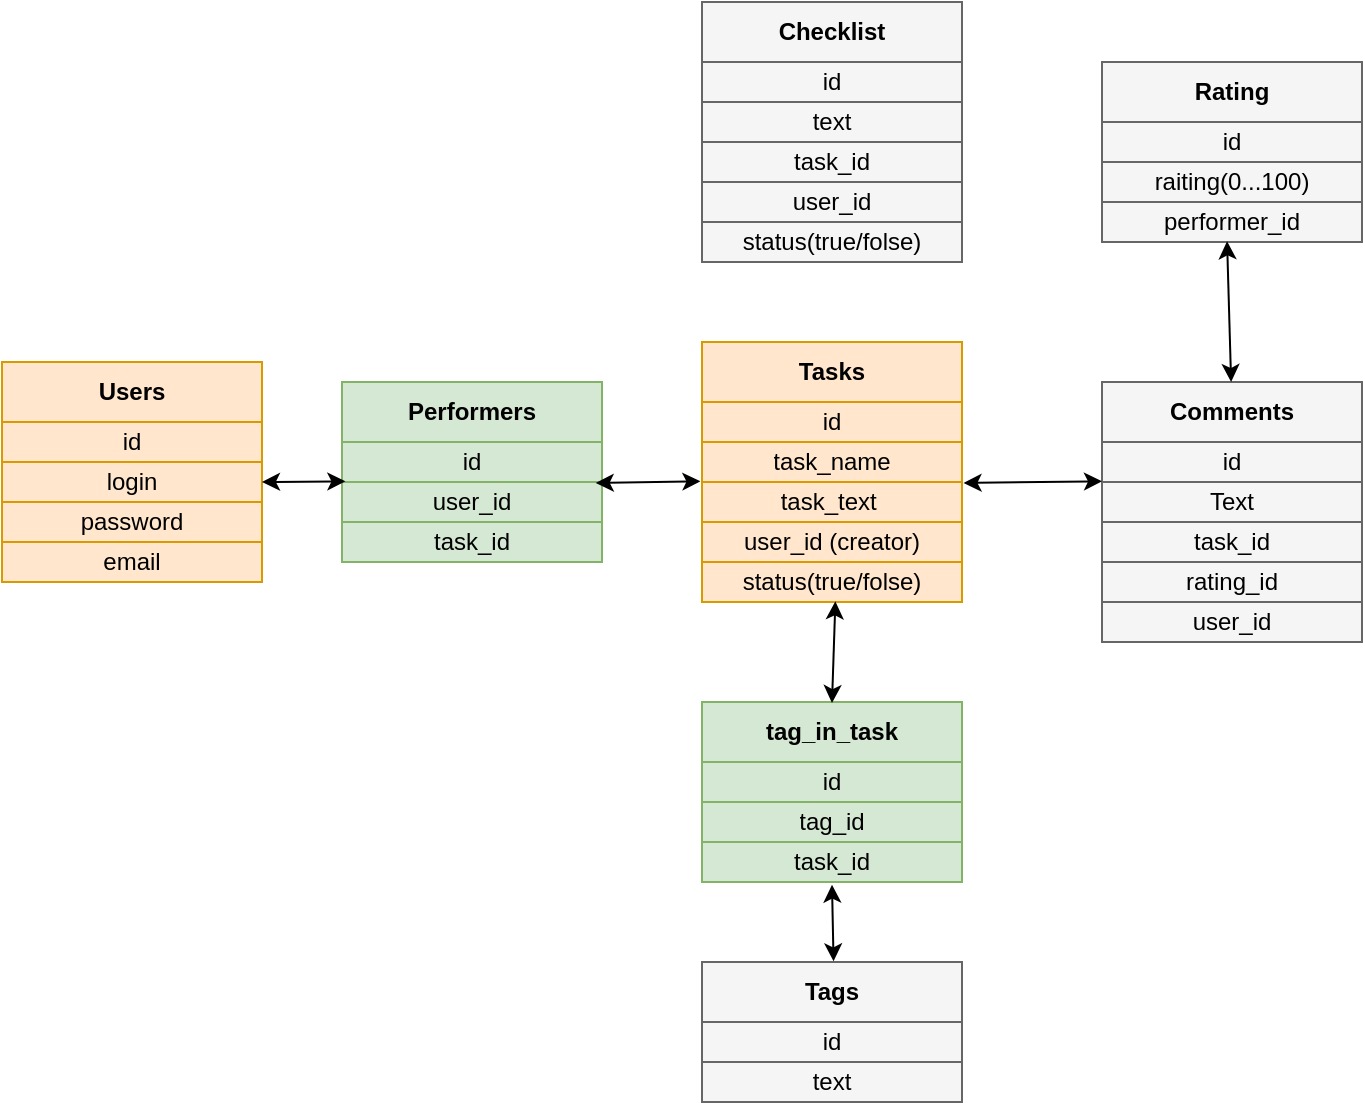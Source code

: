 <mxfile version="14.7.6" type="github">
  <diagram id="TKM9fyRNgytMiwqLN_YC" name="Page-1">
    <mxGraphModel dx="1125" dy="672" grid="1" gridSize="10" guides="1" tooltips="1" connect="1" arrows="1" fold="1" page="1" pageScale="1" pageWidth="827" pageHeight="1169" math="0" shadow="0">
      <root>
        <mxCell id="0" />
        <mxCell id="1" parent="0" />
        <mxCell id="CdqwIuBES7VoHchYH93X-45" value="" style="shape=table;html=1;whiteSpace=wrap;startSize=0;container=1;collapsible=0;childLayout=tableLayout;fillColor=#ffe6cc;strokeColor=#d79b00;" vertex="1" parent="1">
          <mxGeometry x="420" y="180" width="130" height="130" as="geometry" />
        </mxCell>
        <mxCell id="CdqwIuBES7VoHchYH93X-46" value="" style="shape=partialRectangle;html=1;whiteSpace=wrap;collapsible=0;dropTarget=0;pointerEvents=0;fillColor=none;top=0;left=0;bottom=0;right=0;points=[[0,0.5],[1,0.5]];portConstraint=eastwest;" vertex="1" parent="CdqwIuBES7VoHchYH93X-45">
          <mxGeometry width="130" height="30" as="geometry" />
        </mxCell>
        <mxCell id="CdqwIuBES7VoHchYH93X-47" value="&lt;b&gt;Tasks&lt;/b&gt;" style="shape=partialRectangle;html=1;whiteSpace=wrap;connectable=0;overflow=hidden;fillColor=none;top=0;left=0;bottom=0;right=0;" vertex="1" parent="CdqwIuBES7VoHchYH93X-46">
          <mxGeometry width="130" height="30" as="geometry" />
        </mxCell>
        <mxCell id="CdqwIuBES7VoHchYH93X-90" style="shape=partialRectangle;html=1;whiteSpace=wrap;collapsible=0;dropTarget=0;pointerEvents=0;fillColor=none;top=0;left=0;bottom=0;right=0;points=[[0,0.5],[1,0.5]];portConstraint=eastwest;" vertex="1" parent="CdqwIuBES7VoHchYH93X-45">
          <mxGeometry y="30" width="130" height="20" as="geometry" />
        </mxCell>
        <mxCell id="CdqwIuBES7VoHchYH93X-91" value="id" style="shape=partialRectangle;html=1;whiteSpace=wrap;connectable=0;overflow=hidden;fillColor=none;top=0;left=0;bottom=0;right=0;" vertex="1" parent="CdqwIuBES7VoHchYH93X-90">
          <mxGeometry width="130" height="20" as="geometry" />
        </mxCell>
        <mxCell id="CdqwIuBES7VoHchYH93X-48" value="" style="shape=partialRectangle;html=1;whiteSpace=wrap;collapsible=0;dropTarget=0;pointerEvents=0;fillColor=none;top=0;left=0;bottom=0;right=0;points=[[0,0.5],[1,0.5]];portConstraint=eastwest;" vertex="1" parent="CdqwIuBES7VoHchYH93X-45">
          <mxGeometry y="50" width="130" height="20" as="geometry" />
        </mxCell>
        <mxCell id="CdqwIuBES7VoHchYH93X-49" value="task_name" style="shape=partialRectangle;html=1;whiteSpace=wrap;connectable=0;overflow=hidden;fillColor=none;top=0;left=0;bottom=0;right=0;" vertex="1" parent="CdqwIuBES7VoHchYH93X-48">
          <mxGeometry width="130" height="20" as="geometry" />
        </mxCell>
        <mxCell id="CdqwIuBES7VoHchYH93X-50" value="" style="shape=partialRectangle;html=1;whiteSpace=wrap;collapsible=0;dropTarget=0;pointerEvents=0;fillColor=none;top=0;left=0;bottom=0;right=0;points=[[0,0.5],[1,0.5]];portConstraint=eastwest;" vertex="1" parent="CdqwIuBES7VoHchYH93X-45">
          <mxGeometry y="70" width="130" height="20" as="geometry" />
        </mxCell>
        <mxCell id="CdqwIuBES7VoHchYH93X-51" value="task_text&amp;nbsp;" style="shape=partialRectangle;html=1;whiteSpace=wrap;connectable=0;overflow=hidden;fillColor=none;top=0;left=0;bottom=0;right=0;" vertex="1" parent="CdqwIuBES7VoHchYH93X-50">
          <mxGeometry width="130" height="20" as="geometry" />
        </mxCell>
        <mxCell id="CdqwIuBES7VoHchYH93X-52" value="" style="shape=partialRectangle;html=1;whiteSpace=wrap;collapsible=0;dropTarget=0;pointerEvents=0;fillColor=none;top=0;left=0;bottom=0;right=0;points=[[0,0.5],[1,0.5]];portConstraint=eastwest;" vertex="1" parent="CdqwIuBES7VoHchYH93X-45">
          <mxGeometry y="90" width="130" height="20" as="geometry" />
        </mxCell>
        <mxCell id="CdqwIuBES7VoHchYH93X-53" value="user_id (creator)" style="shape=partialRectangle;html=1;whiteSpace=wrap;connectable=0;overflow=hidden;fillColor=none;top=0;left=0;bottom=0;right=0;" vertex="1" parent="CdqwIuBES7VoHchYH93X-52">
          <mxGeometry width="130" height="20" as="geometry" />
        </mxCell>
        <mxCell id="CdqwIuBES7VoHchYH93X-71" style="shape=partialRectangle;html=1;whiteSpace=wrap;collapsible=0;dropTarget=0;pointerEvents=0;fillColor=none;top=0;left=0;bottom=0;right=0;points=[[0,0.5],[1,0.5]];portConstraint=eastwest;" vertex="1" parent="CdqwIuBES7VoHchYH93X-45">
          <mxGeometry y="110" width="130" height="20" as="geometry" />
        </mxCell>
        <mxCell id="CdqwIuBES7VoHchYH93X-72" value="status(true/folse)" style="shape=partialRectangle;html=1;whiteSpace=wrap;connectable=0;overflow=hidden;fillColor=none;top=0;left=0;bottom=0;right=0;" vertex="1" parent="CdqwIuBES7VoHchYH93X-71">
          <mxGeometry width="130" height="20" as="geometry" />
        </mxCell>
        <mxCell id="CdqwIuBES7VoHchYH93X-73" value="" style="shape=table;html=1;whiteSpace=wrap;startSize=0;container=1;collapsible=0;childLayout=tableLayout;fillColor=#ffe6cc;strokeColor=#d79b00;" vertex="1" parent="1">
          <mxGeometry x="70" y="190" width="130" height="110" as="geometry" />
        </mxCell>
        <mxCell id="CdqwIuBES7VoHchYH93X-74" value="" style="shape=partialRectangle;html=1;whiteSpace=wrap;collapsible=0;dropTarget=0;pointerEvents=0;fillColor=none;top=0;left=0;bottom=0;right=0;points=[[0,0.5],[1,0.5]];portConstraint=eastwest;" vertex="1" parent="CdqwIuBES7VoHchYH93X-73">
          <mxGeometry width="130" height="30" as="geometry" />
        </mxCell>
        <mxCell id="CdqwIuBES7VoHchYH93X-75" value="&lt;b&gt;Users&lt;/b&gt;" style="shape=partialRectangle;html=1;whiteSpace=wrap;connectable=0;overflow=hidden;fillColor=none;top=0;left=0;bottom=0;right=0;" vertex="1" parent="CdqwIuBES7VoHchYH93X-74">
          <mxGeometry width="130" height="30" as="geometry" />
        </mxCell>
        <mxCell id="CdqwIuBES7VoHchYH93X-88" style="shape=partialRectangle;html=1;whiteSpace=wrap;collapsible=0;dropTarget=0;pointerEvents=0;fillColor=none;top=0;left=0;bottom=0;right=0;points=[[0,0.5],[1,0.5]];portConstraint=eastwest;" vertex="1" parent="CdqwIuBES7VoHchYH93X-73">
          <mxGeometry y="30" width="130" height="20" as="geometry" />
        </mxCell>
        <mxCell id="CdqwIuBES7VoHchYH93X-89" value="id" style="shape=partialRectangle;html=1;whiteSpace=wrap;connectable=0;overflow=hidden;fillColor=none;top=0;left=0;bottom=0;right=0;" vertex="1" parent="CdqwIuBES7VoHchYH93X-88">
          <mxGeometry width="130" height="20" as="geometry" />
        </mxCell>
        <mxCell id="CdqwIuBES7VoHchYH93X-76" value="" style="shape=partialRectangle;html=1;whiteSpace=wrap;collapsible=0;dropTarget=0;pointerEvents=0;fillColor=none;top=0;left=0;bottom=0;right=0;points=[[0,0.5],[1,0.5]];portConstraint=eastwest;" vertex="1" parent="CdqwIuBES7VoHchYH93X-73">
          <mxGeometry y="50" width="130" height="20" as="geometry" />
        </mxCell>
        <mxCell id="CdqwIuBES7VoHchYH93X-77" value="login" style="shape=partialRectangle;html=1;whiteSpace=wrap;connectable=0;overflow=hidden;fillColor=none;top=0;left=0;bottom=0;right=0;" vertex="1" parent="CdqwIuBES7VoHchYH93X-76">
          <mxGeometry width="130" height="20" as="geometry" />
        </mxCell>
        <mxCell id="CdqwIuBES7VoHchYH93X-78" value="" style="shape=partialRectangle;html=1;whiteSpace=wrap;collapsible=0;dropTarget=0;pointerEvents=0;fillColor=none;top=0;left=0;bottom=0;right=0;points=[[0,0.5],[1,0.5]];portConstraint=eastwest;" vertex="1" parent="CdqwIuBES7VoHchYH93X-73">
          <mxGeometry y="70" width="130" height="20" as="geometry" />
        </mxCell>
        <mxCell id="CdqwIuBES7VoHchYH93X-79" value="password" style="shape=partialRectangle;html=1;whiteSpace=wrap;connectable=0;overflow=hidden;fillColor=none;top=0;left=0;bottom=0;right=0;" vertex="1" parent="CdqwIuBES7VoHchYH93X-78">
          <mxGeometry width="130" height="20" as="geometry" />
        </mxCell>
        <mxCell id="CdqwIuBES7VoHchYH93X-80" value="" style="shape=partialRectangle;html=1;whiteSpace=wrap;collapsible=0;dropTarget=0;pointerEvents=0;fillColor=none;top=0;left=0;bottom=0;right=0;points=[[0,0.5],[1,0.5]];portConstraint=eastwest;" vertex="1" parent="CdqwIuBES7VoHchYH93X-73">
          <mxGeometry y="90" width="130" height="20" as="geometry" />
        </mxCell>
        <mxCell id="CdqwIuBES7VoHchYH93X-81" value="email" style="shape=partialRectangle;html=1;whiteSpace=wrap;connectable=0;overflow=hidden;fillColor=none;top=0;left=0;bottom=0;right=0;" vertex="1" parent="CdqwIuBES7VoHchYH93X-80">
          <mxGeometry width="130" height="20" as="geometry" />
        </mxCell>
        <mxCell id="CdqwIuBES7VoHchYH93X-112" value="" style="shape=table;html=1;whiteSpace=wrap;startSize=0;container=1;collapsible=0;childLayout=tableLayout;fillColor=#d5e8d4;strokeColor=#82b366;" vertex="1" parent="1">
          <mxGeometry x="240" y="200" width="130" height="90" as="geometry" />
        </mxCell>
        <mxCell id="CdqwIuBES7VoHchYH93X-113" value="" style="shape=partialRectangle;html=1;whiteSpace=wrap;collapsible=0;dropTarget=0;pointerEvents=0;fillColor=none;top=0;left=0;bottom=0;right=0;points=[[0,0.5],[1,0.5]];portConstraint=eastwest;" vertex="1" parent="CdqwIuBES7VoHchYH93X-112">
          <mxGeometry width="130" height="30" as="geometry" />
        </mxCell>
        <mxCell id="CdqwIuBES7VoHchYH93X-114" value="&lt;b&gt;Performers&lt;/b&gt;" style="shape=partialRectangle;html=1;whiteSpace=wrap;connectable=0;overflow=hidden;fillColor=none;top=0;left=0;bottom=0;right=0;" vertex="1" parent="CdqwIuBES7VoHchYH93X-113">
          <mxGeometry width="130" height="30" as="geometry" />
        </mxCell>
        <mxCell id="CdqwIuBES7VoHchYH93X-115" style="shape=partialRectangle;html=1;whiteSpace=wrap;collapsible=0;dropTarget=0;pointerEvents=0;fillColor=none;top=0;left=0;bottom=0;right=0;points=[[0,0.5],[1,0.5]];portConstraint=eastwest;" vertex="1" parent="CdqwIuBES7VoHchYH93X-112">
          <mxGeometry y="30" width="130" height="20" as="geometry" />
        </mxCell>
        <mxCell id="CdqwIuBES7VoHchYH93X-116" value="id" style="shape=partialRectangle;html=1;whiteSpace=wrap;connectable=0;overflow=hidden;fillColor=none;top=0;left=0;bottom=0;right=0;" vertex="1" parent="CdqwIuBES7VoHchYH93X-115">
          <mxGeometry width="130" height="20" as="geometry" />
        </mxCell>
        <mxCell id="CdqwIuBES7VoHchYH93X-117" value="" style="shape=partialRectangle;html=1;whiteSpace=wrap;collapsible=0;dropTarget=0;pointerEvents=0;fillColor=none;top=0;left=0;bottom=0;right=0;points=[[0,0.5],[1,0.5]];portConstraint=eastwest;" vertex="1" parent="CdqwIuBES7VoHchYH93X-112">
          <mxGeometry y="50" width="130" height="20" as="geometry" />
        </mxCell>
        <mxCell id="CdqwIuBES7VoHchYH93X-118" value="user_id" style="shape=partialRectangle;html=1;whiteSpace=wrap;connectable=0;overflow=hidden;fillColor=none;top=0;left=0;bottom=0;right=0;" vertex="1" parent="CdqwIuBES7VoHchYH93X-117">
          <mxGeometry width="130" height="20" as="geometry" />
        </mxCell>
        <mxCell id="CdqwIuBES7VoHchYH93X-119" value="" style="shape=partialRectangle;html=1;whiteSpace=wrap;collapsible=0;dropTarget=0;pointerEvents=0;fillColor=none;top=0;left=0;bottom=0;right=0;points=[[0,0.5],[1,0.5]];portConstraint=eastwest;" vertex="1" parent="CdqwIuBES7VoHchYH93X-112">
          <mxGeometry y="70" width="130" height="20" as="geometry" />
        </mxCell>
        <mxCell id="CdqwIuBES7VoHchYH93X-120" value="task_id" style="shape=partialRectangle;html=1;whiteSpace=wrap;connectable=0;overflow=hidden;fillColor=none;top=0;left=0;bottom=0;right=0;" vertex="1" parent="CdqwIuBES7VoHchYH93X-119">
          <mxGeometry width="130" height="20" as="geometry" />
        </mxCell>
        <mxCell id="CdqwIuBES7VoHchYH93X-124" value="" style="endArrow=classic;startArrow=classic;html=1;entryX=-0.006;entryY=0.983;entryDx=0;entryDy=0;entryPerimeter=0;exitX=0.976;exitY=1.025;exitDx=0;exitDy=0;exitPerimeter=0;" edge="1" parent="1" source="CdqwIuBES7VoHchYH93X-115" target="CdqwIuBES7VoHchYH93X-48">
          <mxGeometry width="50" height="50" relative="1" as="geometry">
            <mxPoint x="470" y="250" as="sourcePoint" />
            <mxPoint x="560" y="220" as="targetPoint" />
          </mxGeometry>
        </mxCell>
        <mxCell id="CdqwIuBES7VoHchYH93X-125" value="" style="endArrow=classic;startArrow=classic;html=1;entryX=0.013;entryY=-0.017;entryDx=0;entryDy=0;entryPerimeter=0;exitX=1;exitY=0.5;exitDx=0;exitDy=0;" edge="1" parent="1" source="CdqwIuBES7VoHchYH93X-76" target="CdqwIuBES7VoHchYH93X-117">
          <mxGeometry width="50" height="50" relative="1" as="geometry">
            <mxPoint x="220" y="250" as="sourcePoint" />
            <mxPoint x="330" y="250" as="targetPoint" />
          </mxGeometry>
        </mxCell>
        <mxCell id="CdqwIuBES7VoHchYH93X-134" value="" style="shape=table;html=1;whiteSpace=wrap;startSize=0;container=1;collapsible=0;childLayout=tableLayout;fillColor=#f5f5f5;strokeColor=#666666;fontColor=#333333;" vertex="1" parent="1">
          <mxGeometry x="420" y="490" width="130" height="70" as="geometry" />
        </mxCell>
        <mxCell id="CdqwIuBES7VoHchYH93X-135" value="" style="shape=partialRectangle;html=1;whiteSpace=wrap;collapsible=0;dropTarget=0;pointerEvents=0;fillColor=none;top=0;left=0;bottom=0;right=0;points=[[0,0.5],[1,0.5]];portConstraint=eastwest;" vertex="1" parent="CdqwIuBES7VoHchYH93X-134">
          <mxGeometry width="130" height="30" as="geometry" />
        </mxCell>
        <mxCell id="CdqwIuBES7VoHchYH93X-136" value="&lt;b&gt;Tags&lt;/b&gt;" style="shape=partialRectangle;html=1;whiteSpace=wrap;connectable=0;overflow=hidden;fillColor=none;top=0;left=0;bottom=0;right=0;" vertex="1" parent="CdqwIuBES7VoHchYH93X-135">
          <mxGeometry width="130" height="30" as="geometry" />
        </mxCell>
        <mxCell id="CdqwIuBES7VoHchYH93X-137" style="shape=partialRectangle;html=1;whiteSpace=wrap;collapsible=0;dropTarget=0;pointerEvents=0;fillColor=none;top=0;left=0;bottom=0;right=0;points=[[0,0.5],[1,0.5]];portConstraint=eastwest;" vertex="1" parent="CdqwIuBES7VoHchYH93X-134">
          <mxGeometry y="30" width="130" height="20" as="geometry" />
        </mxCell>
        <mxCell id="CdqwIuBES7VoHchYH93X-138" value="id" style="shape=partialRectangle;html=1;whiteSpace=wrap;connectable=0;overflow=hidden;fillColor=none;top=0;left=0;bottom=0;right=0;" vertex="1" parent="CdqwIuBES7VoHchYH93X-137">
          <mxGeometry width="130" height="20" as="geometry" />
        </mxCell>
        <mxCell id="CdqwIuBES7VoHchYH93X-139" value="" style="shape=partialRectangle;html=1;whiteSpace=wrap;collapsible=0;dropTarget=0;pointerEvents=0;fillColor=none;top=0;left=0;bottom=0;right=0;points=[[0,0.5],[1,0.5]];portConstraint=eastwest;" vertex="1" parent="CdqwIuBES7VoHchYH93X-134">
          <mxGeometry y="50" width="130" height="20" as="geometry" />
        </mxCell>
        <mxCell id="CdqwIuBES7VoHchYH93X-140" value="text" style="shape=partialRectangle;html=1;whiteSpace=wrap;connectable=0;overflow=hidden;fillColor=none;top=0;left=0;bottom=0;right=0;" vertex="1" parent="CdqwIuBES7VoHchYH93X-139">
          <mxGeometry width="130" height="20" as="geometry" />
        </mxCell>
        <mxCell id="CdqwIuBES7VoHchYH93X-143" value="" style="shape=table;html=1;whiteSpace=wrap;startSize=0;container=1;collapsible=0;childLayout=tableLayout;fillColor=#d5e8d4;strokeColor=#82b366;" vertex="1" parent="1">
          <mxGeometry x="420" y="360" width="130" height="90" as="geometry" />
        </mxCell>
        <mxCell id="CdqwIuBES7VoHchYH93X-144" value="" style="shape=partialRectangle;html=1;whiteSpace=wrap;collapsible=0;dropTarget=0;pointerEvents=0;fillColor=none;top=0;left=0;bottom=0;right=0;points=[[0,0.5],[1,0.5]];portConstraint=eastwest;" vertex="1" parent="CdqwIuBES7VoHchYH93X-143">
          <mxGeometry width="130" height="30" as="geometry" />
        </mxCell>
        <mxCell id="CdqwIuBES7VoHchYH93X-145" value="&lt;b&gt;tag_in_task&lt;/b&gt;" style="shape=partialRectangle;html=1;whiteSpace=wrap;connectable=0;overflow=hidden;fillColor=none;top=0;left=0;bottom=0;right=0;" vertex="1" parent="CdqwIuBES7VoHchYH93X-144">
          <mxGeometry width="130" height="30" as="geometry" />
        </mxCell>
        <mxCell id="CdqwIuBES7VoHchYH93X-146" style="shape=partialRectangle;html=1;whiteSpace=wrap;collapsible=0;dropTarget=0;pointerEvents=0;fillColor=none;top=0;left=0;bottom=0;right=0;points=[[0,0.5],[1,0.5]];portConstraint=eastwest;" vertex="1" parent="CdqwIuBES7VoHchYH93X-143">
          <mxGeometry y="30" width="130" height="20" as="geometry" />
        </mxCell>
        <mxCell id="CdqwIuBES7VoHchYH93X-147" value="id" style="shape=partialRectangle;html=1;whiteSpace=wrap;connectable=0;overflow=hidden;fillColor=none;top=0;left=0;bottom=0;right=0;" vertex="1" parent="CdqwIuBES7VoHchYH93X-146">
          <mxGeometry width="130" height="20" as="geometry" />
        </mxCell>
        <mxCell id="CdqwIuBES7VoHchYH93X-148" value="" style="shape=partialRectangle;html=1;whiteSpace=wrap;collapsible=0;dropTarget=0;pointerEvents=0;fillColor=none;top=0;left=0;bottom=0;right=0;points=[[0,0.5],[1,0.5]];portConstraint=eastwest;" vertex="1" parent="CdqwIuBES7VoHchYH93X-143">
          <mxGeometry y="50" width="130" height="20" as="geometry" />
        </mxCell>
        <mxCell id="CdqwIuBES7VoHchYH93X-149" value="tag_id" style="shape=partialRectangle;html=1;whiteSpace=wrap;connectable=0;overflow=hidden;fillColor=none;top=0;left=0;bottom=0;right=0;" vertex="1" parent="CdqwIuBES7VoHchYH93X-148">
          <mxGeometry width="130" height="20" as="geometry" />
        </mxCell>
        <mxCell id="CdqwIuBES7VoHchYH93X-150" value="" style="shape=partialRectangle;html=1;whiteSpace=wrap;collapsible=0;dropTarget=0;pointerEvents=0;fillColor=none;top=0;left=0;bottom=0;right=0;points=[[0,0.5],[1,0.5]];portConstraint=eastwest;" vertex="1" parent="CdqwIuBES7VoHchYH93X-143">
          <mxGeometry y="70" width="130" height="20" as="geometry" />
        </mxCell>
        <mxCell id="CdqwIuBES7VoHchYH93X-151" value="task_id" style="shape=partialRectangle;html=1;whiteSpace=wrap;connectable=0;overflow=hidden;fillColor=none;top=0;left=0;bottom=0;right=0;" vertex="1" parent="CdqwIuBES7VoHchYH93X-150">
          <mxGeometry width="130" height="20" as="geometry" />
        </mxCell>
        <mxCell id="CdqwIuBES7VoHchYH93X-153" value="" style="endArrow=classic;startArrow=classic;html=1;exitX=0.5;exitY=0.017;exitDx=0;exitDy=0;exitPerimeter=0;entryX=0.513;entryY=0.983;entryDx=0;entryDy=0;entryPerimeter=0;" edge="1" parent="1" source="CdqwIuBES7VoHchYH93X-144" target="CdqwIuBES7VoHchYH93X-71">
          <mxGeometry width="50" height="50" relative="1" as="geometry">
            <mxPoint x="660" y="380" as="sourcePoint" />
            <mxPoint x="710" y="330" as="targetPoint" />
          </mxGeometry>
        </mxCell>
        <mxCell id="CdqwIuBES7VoHchYH93X-154" value="" style="endArrow=classic;startArrow=classic;html=1;entryX=0.5;entryY=1.067;entryDx=0;entryDy=0;entryPerimeter=0;exitX=0.506;exitY=-0.011;exitDx=0;exitDy=0;exitPerimeter=0;" edge="1" parent="1" source="CdqwIuBES7VoHchYH93X-135" target="CdqwIuBES7VoHchYH93X-150">
          <mxGeometry width="50" height="50" relative="1" as="geometry">
            <mxPoint x="626" y="490" as="sourcePoint" />
            <mxPoint x="611" y="460" as="targetPoint" />
          </mxGeometry>
        </mxCell>
        <mxCell id="CdqwIuBES7VoHchYH93X-155" value="" style="shape=table;html=1;whiteSpace=wrap;startSize=0;container=1;collapsible=0;childLayout=tableLayout;fillColor=#f5f5f5;strokeColor=#666666;fontColor=#333333;" vertex="1" parent="1">
          <mxGeometry x="620" y="40" width="130" height="90" as="geometry" />
        </mxCell>
        <mxCell id="CdqwIuBES7VoHchYH93X-156" value="" style="shape=partialRectangle;html=1;whiteSpace=wrap;collapsible=0;dropTarget=0;pointerEvents=0;fillColor=none;top=0;left=0;bottom=0;right=0;points=[[0,0.5],[1,0.5]];portConstraint=eastwest;" vertex="1" parent="CdqwIuBES7VoHchYH93X-155">
          <mxGeometry width="130" height="30" as="geometry" />
        </mxCell>
        <mxCell id="CdqwIuBES7VoHchYH93X-157" value="&lt;b&gt;Rating&lt;/b&gt;" style="shape=partialRectangle;html=1;whiteSpace=wrap;connectable=0;overflow=hidden;fillColor=none;top=0;left=0;bottom=0;right=0;" vertex="1" parent="CdqwIuBES7VoHchYH93X-156">
          <mxGeometry width="130" height="30" as="geometry" />
        </mxCell>
        <mxCell id="CdqwIuBES7VoHchYH93X-158" style="shape=partialRectangle;html=1;whiteSpace=wrap;collapsible=0;dropTarget=0;pointerEvents=0;fillColor=none;top=0;left=0;bottom=0;right=0;points=[[0,0.5],[1,0.5]];portConstraint=eastwest;" vertex="1" parent="CdqwIuBES7VoHchYH93X-155">
          <mxGeometry y="30" width="130" height="20" as="geometry" />
        </mxCell>
        <mxCell id="CdqwIuBES7VoHchYH93X-159" value="id" style="shape=partialRectangle;html=1;whiteSpace=wrap;connectable=0;overflow=hidden;fillColor=none;top=0;left=0;bottom=0;right=0;" vertex="1" parent="CdqwIuBES7VoHchYH93X-158">
          <mxGeometry width="130" height="20" as="geometry" />
        </mxCell>
        <mxCell id="CdqwIuBES7VoHchYH93X-160" value="" style="shape=partialRectangle;html=1;whiteSpace=wrap;collapsible=0;dropTarget=0;pointerEvents=0;fillColor=none;top=0;left=0;bottom=0;right=0;points=[[0,0.5],[1,0.5]];portConstraint=eastwest;" vertex="1" parent="CdqwIuBES7VoHchYH93X-155">
          <mxGeometry y="50" width="130" height="20" as="geometry" />
        </mxCell>
        <mxCell id="CdqwIuBES7VoHchYH93X-161" value="raiting(0...100)" style="shape=partialRectangle;html=1;whiteSpace=wrap;connectable=0;overflow=hidden;fillColor=none;top=0;left=0;bottom=0;right=0;" vertex="1" parent="CdqwIuBES7VoHchYH93X-160">
          <mxGeometry width="130" height="20" as="geometry" />
        </mxCell>
        <mxCell id="CdqwIuBES7VoHchYH93X-162" value="" style="shape=partialRectangle;html=1;whiteSpace=wrap;collapsible=0;dropTarget=0;pointerEvents=0;fillColor=none;top=0;left=0;bottom=0;right=0;points=[[0,0.5],[1,0.5]];portConstraint=eastwest;" vertex="1" parent="CdqwIuBES7VoHchYH93X-155">
          <mxGeometry y="70" width="130" height="20" as="geometry" />
        </mxCell>
        <mxCell id="CdqwIuBES7VoHchYH93X-163" value="performer_id" style="shape=partialRectangle;html=1;whiteSpace=wrap;connectable=0;overflow=hidden;fillColor=none;top=0;left=0;bottom=0;right=0;" vertex="1" parent="CdqwIuBES7VoHchYH93X-162">
          <mxGeometry width="130" height="20" as="geometry" />
        </mxCell>
        <mxCell id="CdqwIuBES7VoHchYH93X-164" value="" style="shape=table;html=1;whiteSpace=wrap;startSize=0;container=1;collapsible=0;childLayout=tableLayout;fillColor=#f5f5f5;strokeColor=#666666;fontColor=#333333;" vertex="1" parent="1">
          <mxGeometry x="620" y="200" width="130" height="130" as="geometry" />
        </mxCell>
        <mxCell id="CdqwIuBES7VoHchYH93X-165" value="" style="shape=partialRectangle;html=1;whiteSpace=wrap;collapsible=0;dropTarget=0;pointerEvents=0;fillColor=none;top=0;left=0;bottom=0;right=0;points=[[0,0.5],[1,0.5]];portConstraint=eastwest;" vertex="1" parent="CdqwIuBES7VoHchYH93X-164">
          <mxGeometry width="130" height="30" as="geometry" />
        </mxCell>
        <mxCell id="CdqwIuBES7VoHchYH93X-166" value="&lt;b&gt;Сomments&lt;/b&gt;" style="shape=partialRectangle;html=1;whiteSpace=wrap;connectable=0;overflow=hidden;fillColor=none;top=0;left=0;bottom=0;right=0;" vertex="1" parent="CdqwIuBES7VoHchYH93X-165">
          <mxGeometry width="130" height="30" as="geometry" />
        </mxCell>
        <mxCell id="CdqwIuBES7VoHchYH93X-167" style="shape=partialRectangle;html=1;whiteSpace=wrap;collapsible=0;dropTarget=0;pointerEvents=0;fillColor=none;top=0;left=0;bottom=0;right=0;points=[[0,0.5],[1,0.5]];portConstraint=eastwest;" vertex="1" parent="CdqwIuBES7VoHchYH93X-164">
          <mxGeometry y="30" width="130" height="20" as="geometry" />
        </mxCell>
        <mxCell id="CdqwIuBES7VoHchYH93X-168" value="id" style="shape=partialRectangle;html=1;whiteSpace=wrap;connectable=0;overflow=hidden;fillColor=none;top=0;left=0;bottom=0;right=0;" vertex="1" parent="CdqwIuBES7VoHchYH93X-167">
          <mxGeometry width="130" height="20" as="geometry" />
        </mxCell>
        <mxCell id="CdqwIuBES7VoHchYH93X-169" value="" style="shape=partialRectangle;html=1;whiteSpace=wrap;collapsible=0;dropTarget=0;pointerEvents=0;fillColor=none;top=0;left=0;bottom=0;right=0;points=[[0,0.5],[1,0.5]];portConstraint=eastwest;" vertex="1" parent="CdqwIuBES7VoHchYH93X-164">
          <mxGeometry y="50" width="130" height="20" as="geometry" />
        </mxCell>
        <mxCell id="CdqwIuBES7VoHchYH93X-170" value="Text" style="shape=partialRectangle;html=1;whiteSpace=wrap;connectable=0;overflow=hidden;fillColor=none;top=0;left=0;bottom=0;right=0;" vertex="1" parent="CdqwIuBES7VoHchYH93X-169">
          <mxGeometry width="130" height="20" as="geometry" />
        </mxCell>
        <mxCell id="CdqwIuBES7VoHchYH93X-171" value="" style="shape=partialRectangle;html=1;whiteSpace=wrap;collapsible=0;dropTarget=0;pointerEvents=0;fillColor=none;top=0;left=0;bottom=0;right=0;points=[[0,0.5],[1,0.5]];portConstraint=eastwest;" vertex="1" parent="CdqwIuBES7VoHchYH93X-164">
          <mxGeometry y="70" width="130" height="20" as="geometry" />
        </mxCell>
        <mxCell id="CdqwIuBES7VoHchYH93X-172" value="task_id" style="shape=partialRectangle;html=1;whiteSpace=wrap;connectable=0;overflow=hidden;fillColor=none;top=0;left=0;bottom=0;right=0;" vertex="1" parent="CdqwIuBES7VoHchYH93X-171">
          <mxGeometry width="130" height="20" as="geometry" />
        </mxCell>
        <mxCell id="CdqwIuBES7VoHchYH93X-189" style="shape=partialRectangle;html=1;whiteSpace=wrap;collapsible=0;dropTarget=0;pointerEvents=0;fillColor=none;top=0;left=0;bottom=0;right=0;points=[[0,0.5],[1,0.5]];portConstraint=eastwest;" vertex="1" parent="CdqwIuBES7VoHchYH93X-164">
          <mxGeometry y="90" width="130" height="20" as="geometry" />
        </mxCell>
        <mxCell id="CdqwIuBES7VoHchYH93X-190" value="rating_id" style="shape=partialRectangle;html=1;whiteSpace=wrap;connectable=0;overflow=hidden;fillColor=none;top=0;left=0;bottom=0;right=0;" vertex="1" parent="CdqwIuBES7VoHchYH93X-189">
          <mxGeometry width="130" height="20" as="geometry" />
        </mxCell>
        <mxCell id="CdqwIuBES7VoHchYH93X-174" style="shape=partialRectangle;html=1;whiteSpace=wrap;collapsible=0;dropTarget=0;pointerEvents=0;fillColor=none;top=0;left=0;bottom=0;right=0;points=[[0,0.5],[1,0.5]];portConstraint=eastwest;" vertex="1" parent="CdqwIuBES7VoHchYH93X-164">
          <mxGeometry y="110" width="130" height="20" as="geometry" />
        </mxCell>
        <mxCell id="CdqwIuBES7VoHchYH93X-175" value="user_id" style="shape=partialRectangle;html=1;whiteSpace=wrap;connectable=0;overflow=hidden;fillColor=none;top=0;left=0;bottom=0;right=0;" vertex="1" parent="CdqwIuBES7VoHchYH93X-174">
          <mxGeometry width="130" height="20" as="geometry" />
        </mxCell>
        <mxCell id="CdqwIuBES7VoHchYH93X-173" value="" style="endArrow=classic;startArrow=classic;html=1;entryX=0;entryY=-0.017;entryDx=0;entryDy=0;entryPerimeter=0;exitX=1.006;exitY=1.025;exitDx=0;exitDy=0;exitPerimeter=0;" edge="1" parent="1" source="CdqwIuBES7VoHchYH93X-48" target="CdqwIuBES7VoHchYH93X-169">
          <mxGeometry width="50" height="50" relative="1" as="geometry">
            <mxPoint x="610" y="380" as="sourcePoint" />
            <mxPoint x="660" y="330" as="targetPoint" />
          </mxGeometry>
        </mxCell>
        <mxCell id="CdqwIuBES7VoHchYH93X-176" value="" style="shape=table;html=1;whiteSpace=wrap;startSize=0;container=1;collapsible=0;childLayout=tableLayout;fillColor=#f5f5f5;strokeColor=#666666;fontColor=#333333;" vertex="1" parent="1">
          <mxGeometry x="420" y="10" width="130" height="130" as="geometry" />
        </mxCell>
        <mxCell id="CdqwIuBES7VoHchYH93X-177" value="" style="shape=partialRectangle;html=1;whiteSpace=wrap;collapsible=0;dropTarget=0;pointerEvents=0;fillColor=none;top=0;left=0;bottom=0;right=0;points=[[0,0.5],[1,0.5]];portConstraint=eastwest;" vertex="1" parent="CdqwIuBES7VoHchYH93X-176">
          <mxGeometry width="130" height="30" as="geometry" />
        </mxCell>
        <mxCell id="CdqwIuBES7VoHchYH93X-178" value="&lt;b&gt;Checklist&lt;/b&gt;" style="shape=partialRectangle;html=1;whiteSpace=wrap;connectable=0;overflow=hidden;fillColor=none;top=0;left=0;bottom=0;right=0;" vertex="1" parent="CdqwIuBES7VoHchYH93X-177">
          <mxGeometry width="130" height="30" as="geometry" />
        </mxCell>
        <mxCell id="CdqwIuBES7VoHchYH93X-179" style="shape=partialRectangle;html=1;whiteSpace=wrap;collapsible=0;dropTarget=0;pointerEvents=0;fillColor=none;top=0;left=0;bottom=0;right=0;points=[[0,0.5],[1,0.5]];portConstraint=eastwest;" vertex="1" parent="CdqwIuBES7VoHchYH93X-176">
          <mxGeometry y="30" width="130" height="20" as="geometry" />
        </mxCell>
        <mxCell id="CdqwIuBES7VoHchYH93X-180" value="id" style="shape=partialRectangle;html=1;whiteSpace=wrap;connectable=0;overflow=hidden;fillColor=none;top=0;left=0;bottom=0;right=0;" vertex="1" parent="CdqwIuBES7VoHchYH93X-179">
          <mxGeometry width="130" height="20" as="geometry" />
        </mxCell>
        <mxCell id="CdqwIuBES7VoHchYH93X-181" value="" style="shape=partialRectangle;html=1;whiteSpace=wrap;collapsible=0;dropTarget=0;pointerEvents=0;fillColor=none;top=0;left=0;bottom=0;right=0;points=[[0,0.5],[1,0.5]];portConstraint=eastwest;" vertex="1" parent="CdqwIuBES7VoHchYH93X-176">
          <mxGeometry y="50" width="130" height="20" as="geometry" />
        </mxCell>
        <mxCell id="CdqwIuBES7VoHchYH93X-182" value="text" style="shape=partialRectangle;html=1;whiteSpace=wrap;connectable=0;overflow=hidden;fillColor=none;top=0;left=0;bottom=0;right=0;" vertex="1" parent="CdqwIuBES7VoHchYH93X-181">
          <mxGeometry width="130" height="20" as="geometry" />
        </mxCell>
        <mxCell id="CdqwIuBES7VoHchYH93X-183" value="" style="shape=partialRectangle;html=1;whiteSpace=wrap;collapsible=0;dropTarget=0;pointerEvents=0;fillColor=none;top=0;left=0;bottom=0;right=0;points=[[0,0.5],[1,0.5]];portConstraint=eastwest;" vertex="1" parent="CdqwIuBES7VoHchYH93X-176">
          <mxGeometry y="70" width="130" height="20" as="geometry" />
        </mxCell>
        <mxCell id="CdqwIuBES7VoHchYH93X-184" value="task_id" style="shape=partialRectangle;html=1;whiteSpace=wrap;connectable=0;overflow=hidden;fillColor=none;top=0;left=0;bottom=0;right=0;" vertex="1" parent="CdqwIuBES7VoHchYH93X-183">
          <mxGeometry width="130" height="20" as="geometry" />
        </mxCell>
        <mxCell id="CdqwIuBES7VoHchYH93X-185" style="shape=partialRectangle;html=1;whiteSpace=wrap;collapsible=0;dropTarget=0;pointerEvents=0;fillColor=none;top=0;left=0;bottom=0;right=0;points=[[0,0.5],[1,0.5]];portConstraint=eastwest;" vertex="1" parent="CdqwIuBES7VoHchYH93X-176">
          <mxGeometry y="90" width="130" height="20" as="geometry" />
        </mxCell>
        <mxCell id="CdqwIuBES7VoHchYH93X-186" value="user_id" style="shape=partialRectangle;html=1;whiteSpace=wrap;connectable=0;overflow=hidden;fillColor=none;top=0;left=0;bottom=0;right=0;" vertex="1" parent="CdqwIuBES7VoHchYH93X-185">
          <mxGeometry width="130" height="20" as="geometry" />
        </mxCell>
        <mxCell id="CdqwIuBES7VoHchYH93X-187" style="shape=partialRectangle;html=1;whiteSpace=wrap;collapsible=0;dropTarget=0;pointerEvents=0;fillColor=none;top=0;left=0;bottom=0;right=0;points=[[0,0.5],[1,0.5]];portConstraint=eastwest;" vertex="1" parent="CdqwIuBES7VoHchYH93X-176">
          <mxGeometry y="110" width="130" height="20" as="geometry" />
        </mxCell>
        <mxCell id="CdqwIuBES7VoHchYH93X-188" value="status(true/folse)" style="shape=partialRectangle;html=1;whiteSpace=wrap;connectable=0;overflow=hidden;fillColor=none;top=0;left=0;bottom=0;right=0;" vertex="1" parent="CdqwIuBES7VoHchYH93X-187">
          <mxGeometry width="130" height="20" as="geometry" />
        </mxCell>
        <mxCell id="CdqwIuBES7VoHchYH93X-191" value="" style="endArrow=classic;startArrow=classic;html=1;entryX=0.481;entryY=0.983;entryDx=0;entryDy=0;entryPerimeter=0;" edge="1" parent="1" source="CdqwIuBES7VoHchYH93X-165" target="CdqwIuBES7VoHchYH93X-162">
          <mxGeometry width="50" height="50" relative="1" as="geometry">
            <mxPoint x="560" y="220" as="sourcePoint" />
            <mxPoint x="687" y="142" as="targetPoint" />
          </mxGeometry>
        </mxCell>
      </root>
    </mxGraphModel>
  </diagram>
</mxfile>
